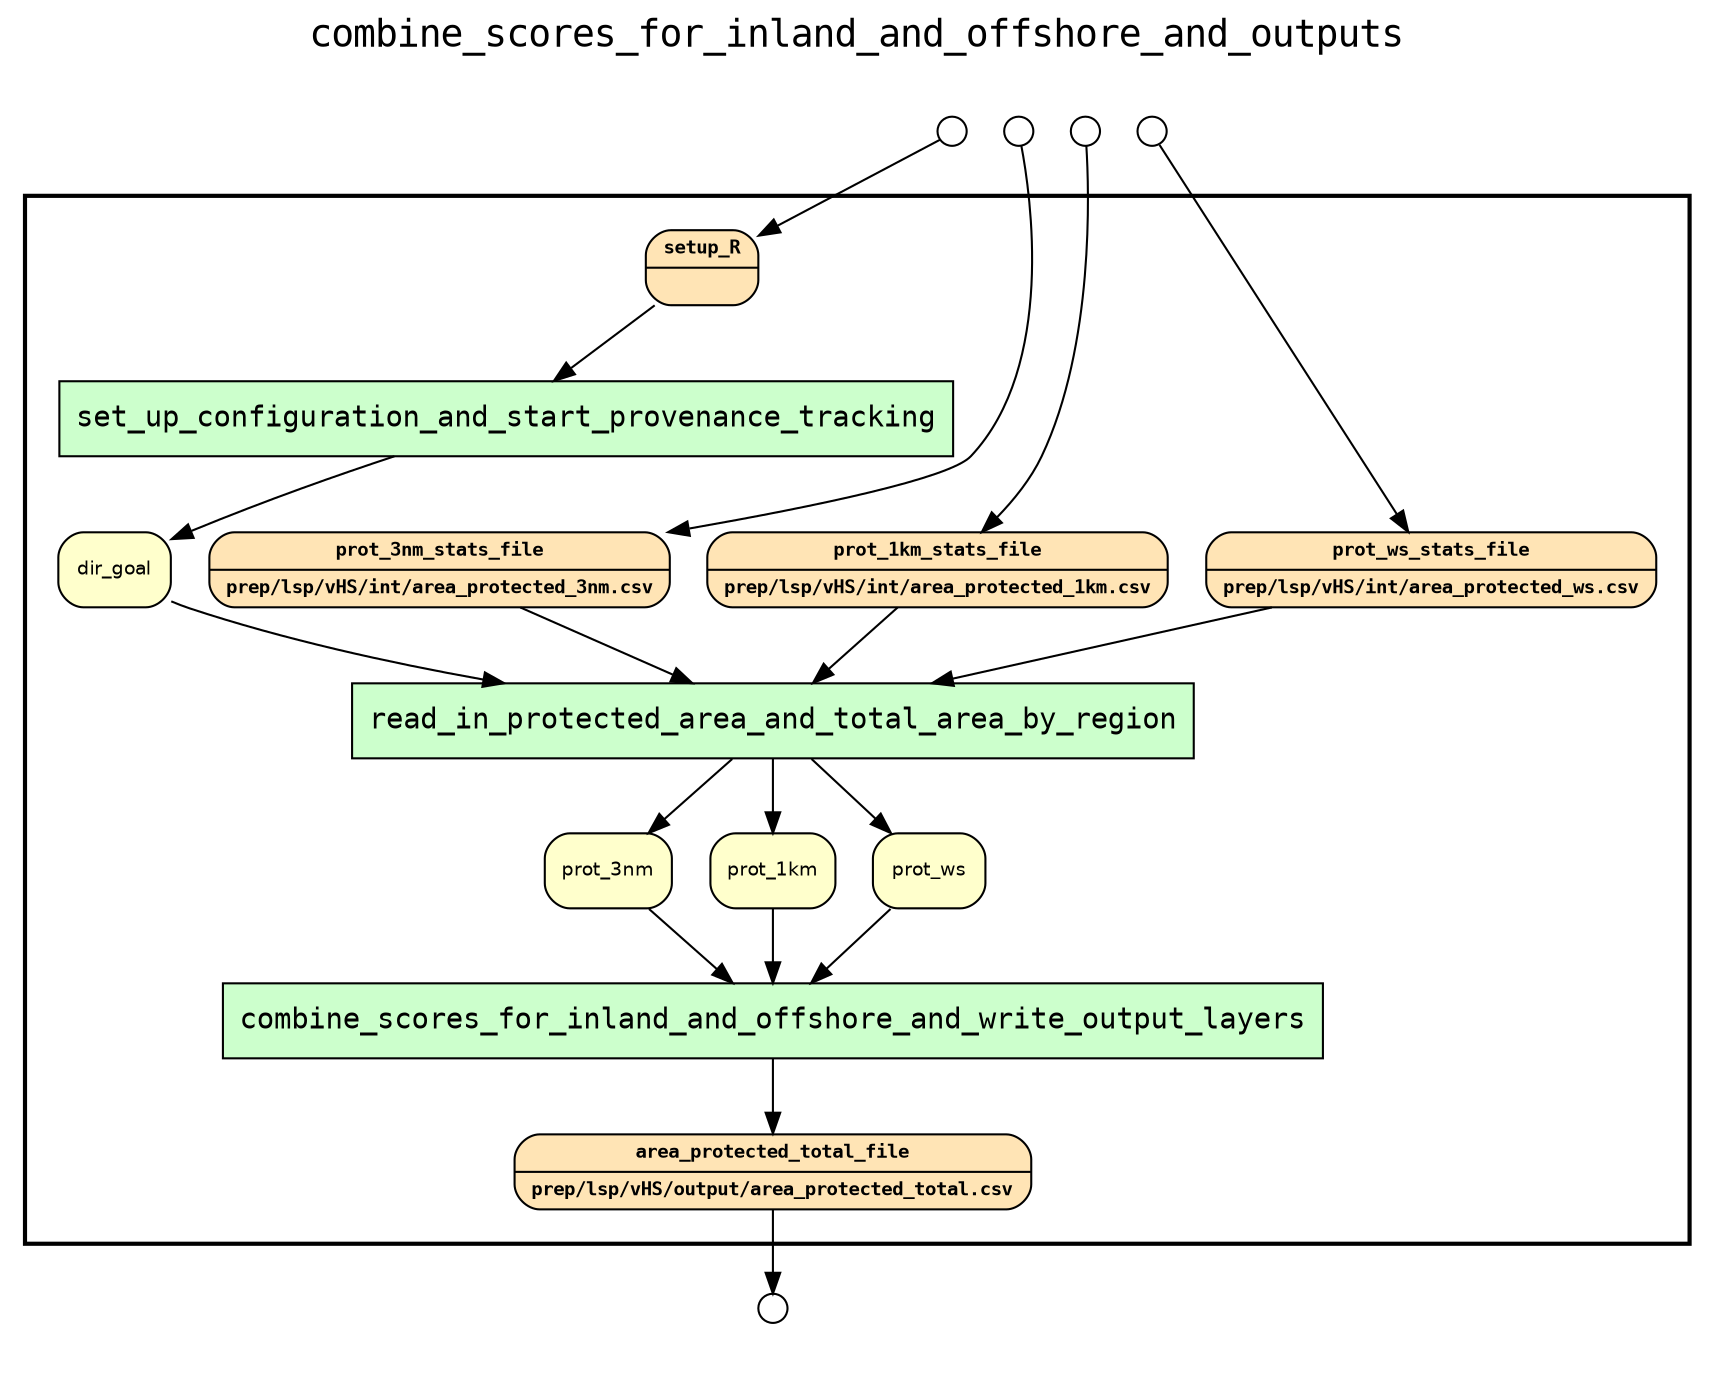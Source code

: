 
digraph yw_data_view {
rankdir=TB
fontname=Courier; fontsize=18; labelloc=t
label="combine_scores_for_inland_and_offshore_and_outputs"
subgraph cluster_workflow { label=""; color=black; penwidth=2
subgraph cluster_workflow_inner { label=""; color=white
node[shape=box style="filled" fillcolor="#CCFFCC" peripheries=1 fontname=Courier]
set_up_configuration_and_start_provenance_tracking
read_in_protected_area_and_total_area_by_region
combine_scores_for_inland_and_offshore_and_write_output_layers
node[shape=box style="filled" fillcolor="#CCFFCC" peripheries=1 fontname=Courier]
node[shape=box style="rounded,filled" fillcolor="#FFE4B5" peripheries=1 fontname="Courier-Bold" fontsize=9]
setup_R[shape=record rankdir=LR label="{<f0> setup_R |<f1>}"]
prot_3nm_stats_file[shape=record rankdir=LR label="{<f0> prot_3nm_stats_file |<f1>prep/lsp/vHS/int/area_protected_3nm.csv\l}"]
prot_1km_stats_file[shape=record rankdir=LR label="{<f0> prot_1km_stats_file |<f1>prep/lsp/vHS/int/area_protected_1km.csv\l}"]
prot_ws_stats_file[shape=record rankdir=LR label="{<f0> prot_ws_stats_file |<f1>prep/lsp/vHS/int/area_protected_ws.csv\l}"]
node[shape=box style="rounded,filled" fillcolor="#FFFFCC" peripheries=1 fontname=Helvetica]
dir_goal
prot_3nm
prot_1km
prot_ws
node[shape=box style="rounded,filled" fillcolor="#FFE4B5" peripheries=1 fontname="Courier-Bold" fontsize=9]
area_protected_total_file[shape=record rankdir=LR label="{<f0> area_protected_total_file |<f1>prep/lsp/vHS/output/area_protected_total.csv\l}"]
node[shape=box style="rounded,filled" fillcolor="#FFFFFF" peripheries=1 fontname=Helvetica]
}}
subgraph cluster_inflows { label=""; color=white; penwidth=2
subgraph cluster_inflows_inner { label=""; color=white
node[shape=circle fillcolor="#FFFFFF" peripheries=1 width=0.2]
setup_R_inflow [label=""]
prot_3nm_stats_file_inflow [label=""]
prot_1km_stats_file_inflow [label=""]
prot_ws_stats_file_inflow [label=""]
}}
subgraph cluster_outflows { label=""; color=white; penwidth=2
subgraph cluster_outflows_inner { label=""; color=white
node[shape=circle fillcolor="#FFFFFF" peripheries=1 width=0.2]
area_protected_total_file_outflow [label=""]
}}
setup_R -> set_up_configuration_and_start_provenance_tracking
dir_goal -> read_in_protected_area_and_total_area_by_region
prot_3nm_stats_file -> read_in_protected_area_and_total_area_by_region
prot_1km_stats_file -> read_in_protected_area_and_total_area_by_region
prot_ws_stats_file -> read_in_protected_area_and_total_area_by_region
prot_3nm -> combine_scores_for_inland_and_offshore_and_write_output_layers
prot_1km -> combine_scores_for_inland_and_offshore_and_write_output_layers
prot_ws -> combine_scores_for_inland_and_offshore_and_write_output_layers
set_up_configuration_and_start_provenance_tracking -> dir_goal
read_in_protected_area_and_total_area_by_region -> prot_3nm
read_in_protected_area_and_total_area_by_region -> prot_1km
read_in_protected_area_and_total_area_by_region -> prot_ws
combine_scores_for_inland_and_offshore_and_write_output_layers -> area_protected_total_file
setup_R_inflow -> setup_R
prot_3nm_stats_file_inflow -> prot_3nm_stats_file
prot_1km_stats_file_inflow -> prot_1km_stats_file
prot_ws_stats_file_inflow -> prot_ws_stats_file
area_protected_total_file -> area_protected_total_file_outflow
}

